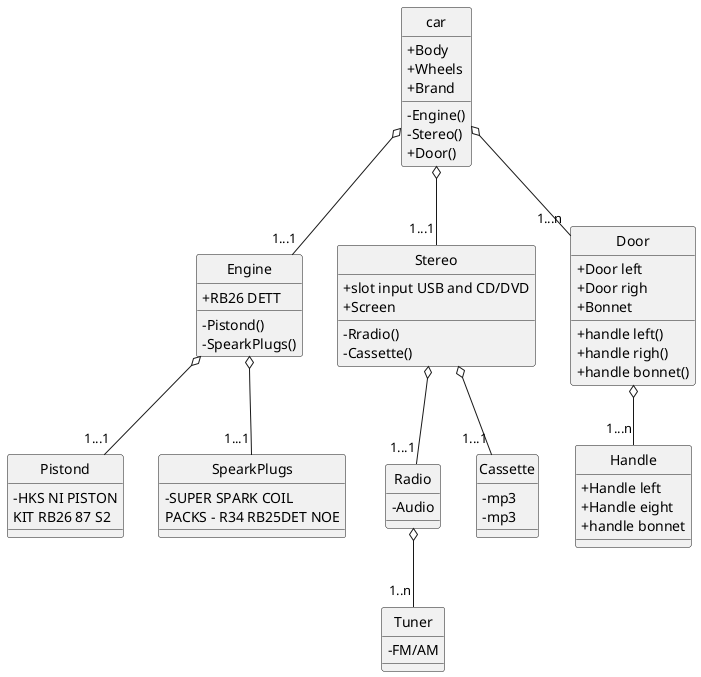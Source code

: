 @startuml
skinparam classAttributeIconSize 0
hide circle
class car{
   + Body
   + Wheels
   + Brand
   - Engine()
   - Stereo()
   + Door()
}
class Engine{
+ RB26 DETT
- Pistond()
- SpearkPlugs()
}
class Stereo{
 + slot input USB and CD/DVD
 + Screen 
 - Rradio()
 - Cassette()
}
class Door{
+ Door left
+ Door righ
+ Bonnet
+ handle left()
+ handle righ()
+ handle bonnet()
}
class Pistond{
- HKS NI PISTON 
KIT RB26 87 S2
}
class SpearkPlugs{
- SUPER SPARK COIL 
PACKS - R34 RB25DET NOE
}
class Radio{
- Audio
}
class Cassette{
- mp3
- mp3
}
class Handle{
+ Handle left
+ Handle eight
+ handle bonnet
}
class Tuner{
- FM/AM
}

car o-- "1...1"Engine
car o-- "1...1"Stereo
car o-- "1...n"Door
Engine o-- "1...1"Pistond
Engine o-- "1...1"SpearkPlugs
Stereo o--  "1...1"Radio
Stereo o-- "1...1"Cassette
Door o-- "1...n"Handle
Radio o-- "1..n"Tuner

@enduml